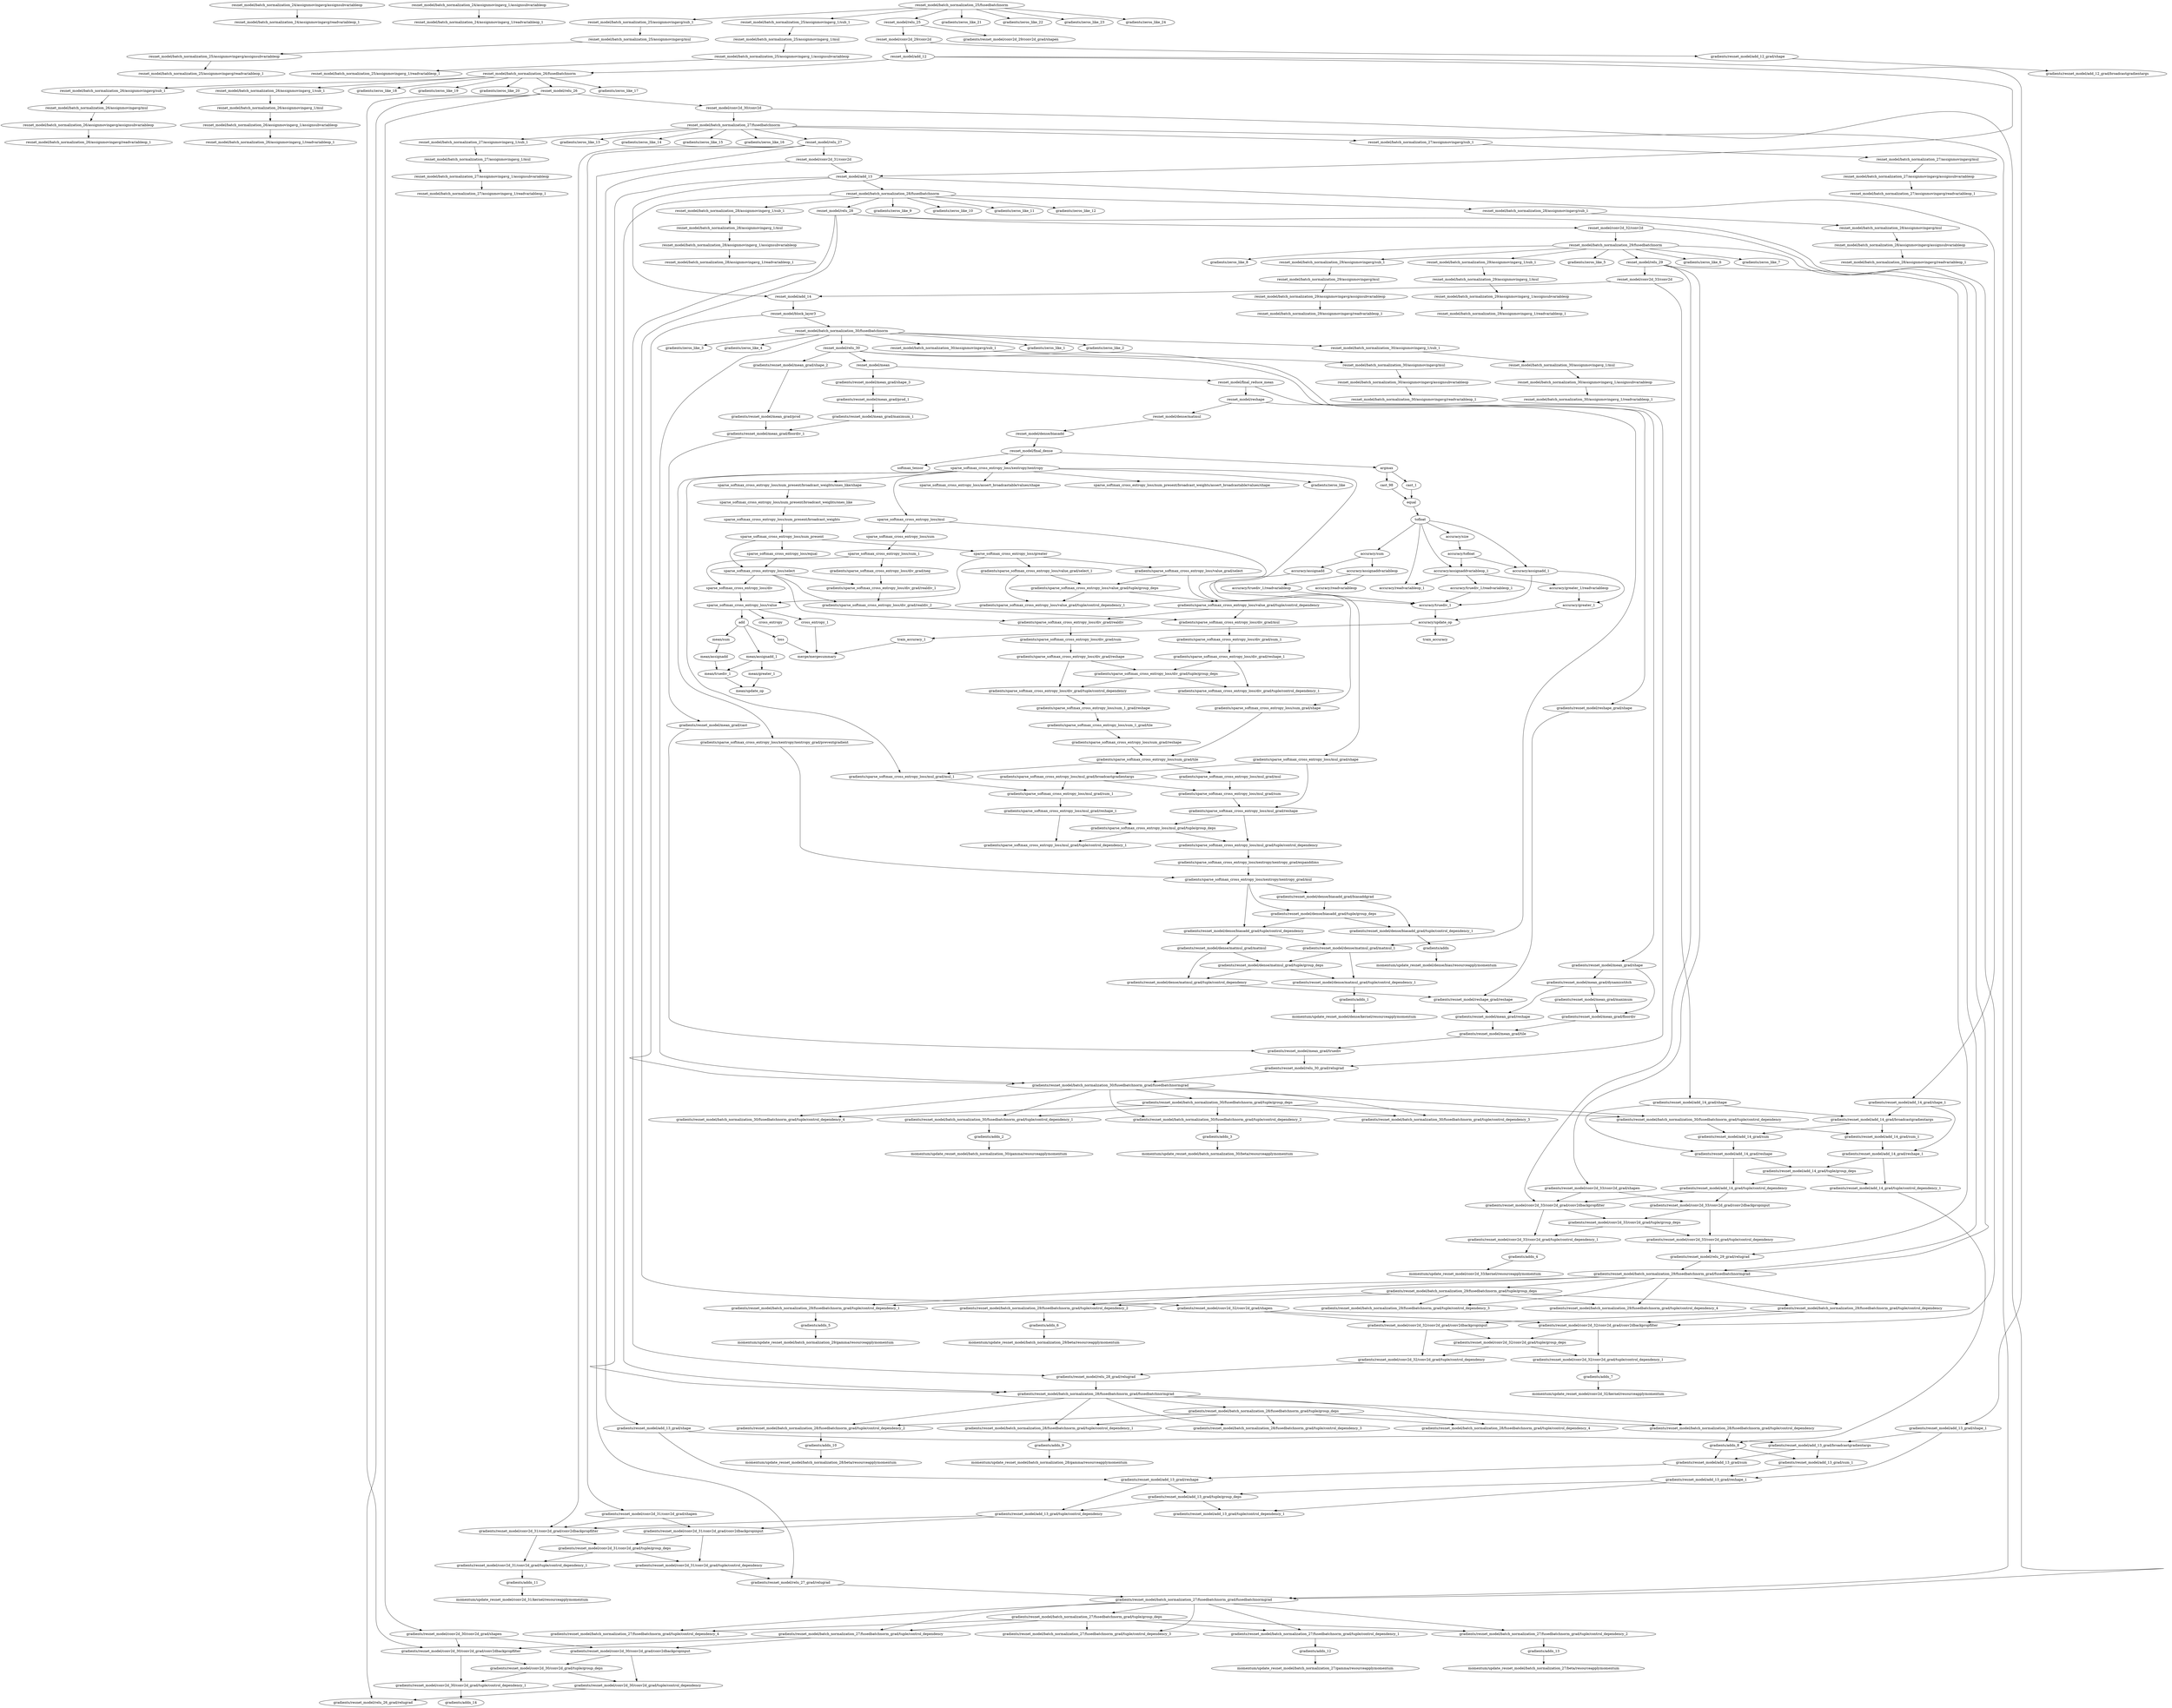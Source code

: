 digraph{
"resnet_model/batch_normalization_24/assignmovingavg/assignsubvariableop"->"resnet_model/batch_normalization_24/assignmovingavg/readvariableop_1"
"resnet_model/batch_normalization_24/assignmovingavg_1/assignsubvariableop"->"resnet_model/batch_normalization_24/assignmovingavg_1/readvariableop_1"
"resnet_model/batch_normalization_25/fusedbatchnorm"->"resnet_model/batch_normalization_25/assignmovingavg/sub_1"
"resnet_model/batch_normalization_25/fusedbatchnorm"->"resnet_model/batch_normalization_25/assignmovingavg_1/sub_1"
"resnet_model/batch_normalization_25/fusedbatchnorm"->"resnet_model/relu_25"
"resnet_model/batch_normalization_25/fusedbatchnorm"->"gradients/zeros_like_21"
"resnet_model/batch_normalization_25/fusedbatchnorm"->"gradients/zeros_like_22"
"resnet_model/batch_normalization_25/fusedbatchnorm"->"gradients/zeros_like_23"
"resnet_model/batch_normalization_25/fusedbatchnorm"->"gradients/zeros_like_24"
"resnet_model/batch_normalization_25/assignmovingavg/sub_1"->"resnet_model/batch_normalization_25/assignmovingavg/mul"
"resnet_model/batch_normalization_25/assignmovingavg/mul"->"resnet_model/batch_normalization_25/assignmovingavg/assignsubvariableop"
"resnet_model/batch_normalization_25/assignmovingavg/assignsubvariableop"->"resnet_model/batch_normalization_25/assignmovingavg/readvariableop_1"
"resnet_model/batch_normalization_25/assignmovingavg_1/sub_1"->"resnet_model/batch_normalization_25/assignmovingavg_1/mul"
"resnet_model/batch_normalization_25/assignmovingavg_1/mul"->"resnet_model/batch_normalization_25/assignmovingavg_1/assignsubvariableop"
"resnet_model/batch_normalization_25/assignmovingavg_1/assignsubvariableop"->"resnet_model/batch_normalization_25/assignmovingavg_1/readvariableop_1"
"resnet_model/relu_25"->"resnet_model/conv2d_29/conv2d"
"resnet_model/relu_25"->"gradients/resnet_model/conv2d_29/conv2d_grad/shapen"
"resnet_model/conv2d_29/conv2d"->"resnet_model/add_12"
"resnet_model/conv2d_29/conv2d"->"gradients/resnet_model/add_12_grad/shape"
"resnet_model/add_12"->"resnet_model/batch_normalization_26/fusedbatchnorm"
"resnet_model/add_12"->"resnet_model/add_13"
"resnet_model/add_12"->"gradients/resnet_model/add_13_grad/shape_1"
"resnet_model/batch_normalization_26/fusedbatchnorm"->"resnet_model/batch_normalization_26/assignmovingavg/sub_1"
"resnet_model/batch_normalization_26/fusedbatchnorm"->"resnet_model/batch_normalization_26/assignmovingavg_1/sub_1"
"resnet_model/batch_normalization_26/fusedbatchnorm"->"resnet_model/relu_26"
"resnet_model/batch_normalization_26/fusedbatchnorm"->"gradients/zeros_like_17"
"resnet_model/batch_normalization_26/fusedbatchnorm"->"gradients/zeros_like_18"
"resnet_model/batch_normalization_26/fusedbatchnorm"->"gradients/zeros_like_19"
"resnet_model/batch_normalization_26/fusedbatchnorm"->"gradients/zeros_like_20"
"resnet_model/batch_normalization_26/assignmovingavg/sub_1"->"resnet_model/batch_normalization_26/assignmovingavg/mul"
"resnet_model/batch_normalization_26/assignmovingavg/mul"->"resnet_model/batch_normalization_26/assignmovingavg/assignsubvariableop"
"resnet_model/batch_normalization_26/assignmovingavg/assignsubvariableop"->"resnet_model/batch_normalization_26/assignmovingavg/readvariableop_1"
"resnet_model/batch_normalization_26/assignmovingavg_1/sub_1"->"resnet_model/batch_normalization_26/assignmovingavg_1/mul"
"resnet_model/batch_normalization_26/assignmovingavg_1/mul"->"resnet_model/batch_normalization_26/assignmovingavg_1/assignsubvariableop"
"resnet_model/batch_normalization_26/assignmovingavg_1/assignsubvariableop"->"resnet_model/batch_normalization_26/assignmovingavg_1/readvariableop_1"
"resnet_model/relu_26"->"resnet_model/conv2d_30/conv2d"
"resnet_model/relu_26"->"gradients/resnet_model/conv2d_30/conv2d_grad/shapen"
"resnet_model/relu_26"->"gradients/resnet_model/conv2d_30/conv2d_grad/conv2dbackpropfilter"
"resnet_model/relu_26"->"gradients/resnet_model/relu_26_grad/relugrad"
"resnet_model/conv2d_30/conv2d"->"resnet_model/batch_normalization_27/fusedbatchnorm"
"resnet_model/conv2d_30/conv2d"->"gradients/resnet_model/batch_normalization_27/fusedbatchnorm_grad/fusedbatchnormgrad"
"resnet_model/batch_normalization_27/fusedbatchnorm"->"resnet_model/batch_normalization_27/assignmovingavg/sub_1"
"resnet_model/batch_normalization_27/fusedbatchnorm"->"resnet_model/batch_normalization_27/assignmovingavg_1/sub_1"
"resnet_model/batch_normalization_27/fusedbatchnorm"->"resnet_model/relu_27"
"resnet_model/batch_normalization_27/fusedbatchnorm"->"gradients/zeros_like_13"
"resnet_model/batch_normalization_27/fusedbatchnorm"->"gradients/zeros_like_14"
"resnet_model/batch_normalization_27/fusedbatchnorm"->"gradients/zeros_like_15"
"resnet_model/batch_normalization_27/fusedbatchnorm"->"gradients/zeros_like_16"
"resnet_model/batch_normalization_27/fusedbatchnorm"->"gradients/resnet_model/batch_normalization_27/fusedbatchnorm_grad/fusedbatchnormgrad"
"resnet_model/batch_normalization_27/assignmovingavg/sub_1"->"resnet_model/batch_normalization_27/assignmovingavg/mul"
"resnet_model/batch_normalization_27/assignmovingavg/mul"->"resnet_model/batch_normalization_27/assignmovingavg/assignsubvariableop"
"resnet_model/batch_normalization_27/assignmovingavg/assignsubvariableop"->"resnet_model/batch_normalization_27/assignmovingavg/readvariableop_1"
"resnet_model/batch_normalization_27/assignmovingavg_1/sub_1"->"resnet_model/batch_normalization_27/assignmovingavg_1/mul"
"resnet_model/batch_normalization_27/assignmovingavg_1/mul"->"resnet_model/batch_normalization_27/assignmovingavg_1/assignsubvariableop"
"resnet_model/batch_normalization_27/assignmovingavg_1/assignsubvariableop"->"resnet_model/batch_normalization_27/assignmovingavg_1/readvariableop_1"
"resnet_model/relu_27"->"resnet_model/conv2d_31/conv2d"
"resnet_model/relu_27"->"gradients/resnet_model/conv2d_31/conv2d_grad/shapen"
"resnet_model/relu_27"->"gradients/resnet_model/conv2d_31/conv2d_grad/conv2dbackpropfilter"
"resnet_model/relu_27"->"gradients/resnet_model/relu_27_grad/relugrad"
"resnet_model/conv2d_31/conv2d"->"resnet_model/add_13"
"resnet_model/conv2d_31/conv2d"->"gradients/resnet_model/add_13_grad/shape"
"resnet_model/add_13"->"resnet_model/batch_normalization_28/fusedbatchnorm"
"resnet_model/add_13"->"resnet_model/add_14"
"resnet_model/add_13"->"gradients/resnet_model/add_14_grad/shape_1"
"resnet_model/add_13"->"gradients/resnet_model/batch_normalization_28/fusedbatchnorm_grad/fusedbatchnormgrad"
"resnet_model/batch_normalization_28/fusedbatchnorm"->"resnet_model/batch_normalization_28/assignmovingavg/sub_1"
"resnet_model/batch_normalization_28/fusedbatchnorm"->"resnet_model/batch_normalization_28/assignmovingavg_1/sub_1"
"resnet_model/batch_normalization_28/fusedbatchnorm"->"resnet_model/relu_28"
"resnet_model/batch_normalization_28/fusedbatchnorm"->"gradients/zeros_like_9"
"resnet_model/batch_normalization_28/fusedbatchnorm"->"gradients/zeros_like_10"
"resnet_model/batch_normalization_28/fusedbatchnorm"->"gradients/zeros_like_11"
"resnet_model/batch_normalization_28/fusedbatchnorm"->"gradients/zeros_like_12"
"resnet_model/batch_normalization_28/fusedbatchnorm"->"gradients/resnet_model/batch_normalization_28/fusedbatchnorm_grad/fusedbatchnormgrad"
"resnet_model/batch_normalization_28/assignmovingavg/sub_1"->"resnet_model/batch_normalization_28/assignmovingavg/mul"
"resnet_model/batch_normalization_28/assignmovingavg/mul"->"resnet_model/batch_normalization_28/assignmovingavg/assignsubvariableop"
"resnet_model/batch_normalization_28/assignmovingavg/assignsubvariableop"->"resnet_model/batch_normalization_28/assignmovingavg/readvariableop_1"
"resnet_model/batch_normalization_28/assignmovingavg_1/sub_1"->"resnet_model/batch_normalization_28/assignmovingavg_1/mul"
"resnet_model/batch_normalization_28/assignmovingavg_1/mul"->"resnet_model/batch_normalization_28/assignmovingavg_1/assignsubvariableop"
"resnet_model/batch_normalization_28/assignmovingavg_1/assignsubvariableop"->"resnet_model/batch_normalization_28/assignmovingavg_1/readvariableop_1"
"resnet_model/relu_28"->"resnet_model/conv2d_32/conv2d"
"resnet_model/relu_28"->"gradients/resnet_model/conv2d_32/conv2d_grad/shapen"
"resnet_model/relu_28"->"gradients/resnet_model/conv2d_32/conv2d_grad/conv2dbackpropfilter"
"resnet_model/relu_28"->"gradients/resnet_model/relu_28_grad/relugrad"
"resnet_model/conv2d_32/conv2d"->"resnet_model/batch_normalization_29/fusedbatchnorm"
"resnet_model/conv2d_32/conv2d"->"gradients/resnet_model/batch_normalization_29/fusedbatchnorm_grad/fusedbatchnormgrad"
"resnet_model/batch_normalization_29/fusedbatchnorm"->"resnet_model/batch_normalization_29/assignmovingavg/sub_1"
"resnet_model/batch_normalization_29/fusedbatchnorm"->"resnet_model/batch_normalization_29/assignmovingavg_1/sub_1"
"resnet_model/batch_normalization_29/fusedbatchnorm"->"resnet_model/relu_29"
"resnet_model/batch_normalization_29/fusedbatchnorm"->"gradients/zeros_like_5"
"resnet_model/batch_normalization_29/fusedbatchnorm"->"gradients/zeros_like_6"
"resnet_model/batch_normalization_29/fusedbatchnorm"->"gradients/zeros_like_7"
"resnet_model/batch_normalization_29/fusedbatchnorm"->"gradients/zeros_like_8"
"resnet_model/batch_normalization_29/fusedbatchnorm"->"gradients/resnet_model/batch_normalization_29/fusedbatchnorm_grad/fusedbatchnormgrad"
"resnet_model/batch_normalization_29/assignmovingavg/sub_1"->"resnet_model/batch_normalization_29/assignmovingavg/mul"
"resnet_model/batch_normalization_29/assignmovingavg/mul"->"resnet_model/batch_normalization_29/assignmovingavg/assignsubvariableop"
"resnet_model/batch_normalization_29/assignmovingavg/assignsubvariableop"->"resnet_model/batch_normalization_29/assignmovingavg/readvariableop_1"
"resnet_model/batch_normalization_29/assignmovingavg_1/sub_1"->"resnet_model/batch_normalization_29/assignmovingavg_1/mul"
"resnet_model/batch_normalization_29/assignmovingavg_1/mul"->"resnet_model/batch_normalization_29/assignmovingavg_1/assignsubvariableop"
"resnet_model/batch_normalization_29/assignmovingavg_1/assignsubvariableop"->"resnet_model/batch_normalization_29/assignmovingavg_1/readvariableop_1"
"resnet_model/relu_29"->"resnet_model/conv2d_33/conv2d"
"resnet_model/relu_29"->"gradients/resnet_model/conv2d_33/conv2d_grad/shapen"
"resnet_model/relu_29"->"gradients/resnet_model/conv2d_33/conv2d_grad/conv2dbackpropfilter"
"resnet_model/relu_29"->"gradients/resnet_model/relu_29_grad/relugrad"
"resnet_model/conv2d_33/conv2d"->"resnet_model/add_14"
"resnet_model/conv2d_33/conv2d"->"gradients/resnet_model/add_14_grad/shape"
"resnet_model/add_14"->"resnet_model/block_layer3"
"resnet_model/block_layer3"->"resnet_model/batch_normalization_30/fusedbatchnorm"
"resnet_model/block_layer3"->"gradients/resnet_model/batch_normalization_30/fusedbatchnorm_grad/fusedbatchnormgrad"
"resnet_model/batch_normalization_30/fusedbatchnorm"->"resnet_model/batch_normalization_30/assignmovingavg/sub_1"
"resnet_model/batch_normalization_30/fusedbatchnorm"->"resnet_model/batch_normalization_30/assignmovingavg_1/sub_1"
"resnet_model/batch_normalization_30/fusedbatchnorm"->"resnet_model/relu_30"
"resnet_model/batch_normalization_30/fusedbatchnorm"->"gradients/zeros_like_1"
"resnet_model/batch_normalization_30/fusedbatchnorm"->"gradients/zeros_like_2"
"resnet_model/batch_normalization_30/fusedbatchnorm"->"gradients/zeros_like_3"
"resnet_model/batch_normalization_30/fusedbatchnorm"->"gradients/zeros_like_4"
"resnet_model/batch_normalization_30/fusedbatchnorm"->"gradients/resnet_model/batch_normalization_30/fusedbatchnorm_grad/fusedbatchnormgrad"
"resnet_model/batch_normalization_30/assignmovingavg/sub_1"->"resnet_model/batch_normalization_30/assignmovingavg/mul"
"resnet_model/batch_normalization_30/assignmovingavg/mul"->"resnet_model/batch_normalization_30/assignmovingavg/assignsubvariableop"
"resnet_model/batch_normalization_30/assignmovingavg/assignsubvariableop"->"resnet_model/batch_normalization_30/assignmovingavg/readvariableop_1"
"resnet_model/batch_normalization_30/assignmovingavg_1/sub_1"->"resnet_model/batch_normalization_30/assignmovingavg_1/mul"
"resnet_model/batch_normalization_30/assignmovingavg_1/mul"->"resnet_model/batch_normalization_30/assignmovingavg_1/assignsubvariableop"
"resnet_model/batch_normalization_30/assignmovingavg_1/assignsubvariableop"->"resnet_model/batch_normalization_30/assignmovingavg_1/readvariableop_1"
"resnet_model/relu_30"->"resnet_model/mean"
"resnet_model/relu_30"->"gradients/resnet_model/mean_grad/shape"
"resnet_model/relu_30"->"gradients/resnet_model/mean_grad/shape_2"
"resnet_model/relu_30"->"gradients/resnet_model/relu_30_grad/relugrad"
"resnet_model/mean"->"resnet_model/final_reduce_mean"
"resnet_model/mean"->"gradients/resnet_model/mean_grad/shape_3"
"resnet_model/final_reduce_mean"->"resnet_model/reshape"
"resnet_model/final_reduce_mean"->"gradients/resnet_model/reshape_grad/shape"
"resnet_model/reshape"->"resnet_model/dense/matmul"
"resnet_model/reshape"->"gradients/resnet_model/dense/matmul_grad/matmul_1"
"resnet_model/dense/matmul"->"resnet_model/dense/biasadd"
"resnet_model/dense/biasadd"->"resnet_model/final_dense"
"resnet_model/final_dense"->"argmax"
"resnet_model/final_dense"->"softmax_tensor"
"resnet_model/final_dense"->"sparse_softmax_cross_entropy_loss/xentropy/xentropy"
"sparse_softmax_cross_entropy_loss/xentropy/xentropy"->"sparse_softmax_cross_entropy_loss/assert_broadcastable/values/shape"
"sparse_softmax_cross_entropy_loss/xentropy/xentropy"->"sparse_softmax_cross_entropy_loss/mul"
"sparse_softmax_cross_entropy_loss/xentropy/xentropy"->"sparse_softmax_cross_entropy_loss/num_present/broadcast_weights/assert_broadcastable/values/shape"
"sparse_softmax_cross_entropy_loss/xentropy/xentropy"->"sparse_softmax_cross_entropy_loss/num_present/broadcast_weights/ones_like/shape"
"sparse_softmax_cross_entropy_loss/xentropy/xentropy"->"gradients/sparse_softmax_cross_entropy_loss/mul_grad/shape"
"sparse_softmax_cross_entropy_loss/xentropy/xentropy"->"gradients/sparse_softmax_cross_entropy_loss/mul_grad/mul_1"
"sparse_softmax_cross_entropy_loss/xentropy/xentropy"->"gradients/zeros_like"
"sparse_softmax_cross_entropy_loss/xentropy/xentropy"->"gradients/sparse_softmax_cross_entropy_loss/xentropy/xentropy_grad/preventgradient"
"sparse_softmax_cross_entropy_loss/mul"->"sparse_softmax_cross_entropy_loss/sum"
"sparse_softmax_cross_entropy_loss/mul"->"gradients/sparse_softmax_cross_entropy_loss/sum_grad/shape"
"sparse_softmax_cross_entropy_loss/num_present/broadcast_weights/ones_like/shape"->"sparse_softmax_cross_entropy_loss/num_present/broadcast_weights/ones_like"
"sparse_softmax_cross_entropy_loss/num_present/broadcast_weights/ones_like"->"sparse_softmax_cross_entropy_loss/num_present/broadcast_weights"
"sparse_softmax_cross_entropy_loss/num_present/broadcast_weights"->"sparse_softmax_cross_entropy_loss/num_present"
"sparse_softmax_cross_entropy_loss/sum"->"sparse_softmax_cross_entropy_loss/sum_1"
"sparse_softmax_cross_entropy_loss/num_present"->"sparse_softmax_cross_entropy_loss/greater"
"sparse_softmax_cross_entropy_loss/num_present"->"sparse_softmax_cross_entropy_loss/equal"
"sparse_softmax_cross_entropy_loss/num_present"->"sparse_softmax_cross_entropy_loss/select"
"sparse_softmax_cross_entropy_loss/equal"->"sparse_softmax_cross_entropy_loss/select"
"sparse_softmax_cross_entropy_loss/sum_1"->"sparse_softmax_cross_entropy_loss/div"
"sparse_softmax_cross_entropy_loss/sum_1"->"gradients/sparse_softmax_cross_entropy_loss/div_grad/neg"
"sparse_softmax_cross_entropy_loss/select"->"sparse_softmax_cross_entropy_loss/div"
"sparse_softmax_cross_entropy_loss/select"->"gradients/sparse_softmax_cross_entropy_loss/div_grad/realdiv"
"sparse_softmax_cross_entropy_loss/select"->"gradients/sparse_softmax_cross_entropy_loss/div_grad/realdiv_1"
"sparse_softmax_cross_entropy_loss/select"->"gradients/sparse_softmax_cross_entropy_loss/div_grad/realdiv_2"
"sparse_softmax_cross_entropy_loss/greater"->"sparse_softmax_cross_entropy_loss/value"
"sparse_softmax_cross_entropy_loss/greater"->"gradients/sparse_softmax_cross_entropy_loss/value_grad/select"
"sparse_softmax_cross_entropy_loss/greater"->"gradients/sparse_softmax_cross_entropy_loss/value_grad/select_1"
"sparse_softmax_cross_entropy_loss/div"->"sparse_softmax_cross_entropy_loss/value"
"sparse_softmax_cross_entropy_loss/value"->"cross_entropy"
"sparse_softmax_cross_entropy_loss/value"->"cross_entropy_1"
"sparse_softmax_cross_entropy_loss/value"->"add"
"gradients/sparse_softmax_cross_entropy_loss/value_grad/select"->"gradients/sparse_softmax_cross_entropy_loss/value_grad/tuple/group_deps"
"gradients/sparse_softmax_cross_entropy_loss/value_grad/select"->"gradients/sparse_softmax_cross_entropy_loss/value_grad/tuple/control_dependency"
"gradients/sparse_softmax_cross_entropy_loss/value_grad/select_1"->"gradients/sparse_softmax_cross_entropy_loss/value_grad/tuple/group_deps"
"gradients/sparse_softmax_cross_entropy_loss/value_grad/select_1"->"gradients/sparse_softmax_cross_entropy_loss/value_grad/tuple/control_dependency_1"
"gradients/sparse_softmax_cross_entropy_loss/value_grad/tuple/group_deps"->"gradients/sparse_softmax_cross_entropy_loss/value_grad/tuple/control_dependency"
"gradients/sparse_softmax_cross_entropy_loss/value_grad/tuple/group_deps"->"gradients/sparse_softmax_cross_entropy_loss/value_grad/tuple/control_dependency_1"
"gradients/sparse_softmax_cross_entropy_loss/value_grad/tuple/control_dependency"->"gradients/sparse_softmax_cross_entropy_loss/div_grad/realdiv"
"gradients/sparse_softmax_cross_entropy_loss/value_grad/tuple/control_dependency"->"gradients/sparse_softmax_cross_entropy_loss/div_grad/mul"
"gradients/sparse_softmax_cross_entropy_loss/div_grad/realdiv"->"gradients/sparse_softmax_cross_entropy_loss/div_grad/sum"
"gradients/sparse_softmax_cross_entropy_loss/div_grad/sum"->"gradients/sparse_softmax_cross_entropy_loss/div_grad/reshape"
"gradients/sparse_softmax_cross_entropy_loss/div_grad/neg"->"gradients/sparse_softmax_cross_entropy_loss/div_grad/realdiv_1"
"gradients/sparse_softmax_cross_entropy_loss/div_grad/realdiv_1"->"gradients/sparse_softmax_cross_entropy_loss/div_grad/realdiv_2"
"gradients/sparse_softmax_cross_entropy_loss/div_grad/realdiv_2"->"gradients/sparse_softmax_cross_entropy_loss/div_grad/mul"
"gradients/sparse_softmax_cross_entropy_loss/div_grad/mul"->"gradients/sparse_softmax_cross_entropy_loss/div_grad/sum_1"
"gradients/sparse_softmax_cross_entropy_loss/div_grad/sum_1"->"gradients/sparse_softmax_cross_entropy_loss/div_grad/reshape_1"
"gradients/sparse_softmax_cross_entropy_loss/div_grad/reshape"->"gradients/sparse_softmax_cross_entropy_loss/div_grad/tuple/group_deps"
"gradients/sparse_softmax_cross_entropy_loss/div_grad/reshape"->"gradients/sparse_softmax_cross_entropy_loss/div_grad/tuple/control_dependency"
"gradients/sparse_softmax_cross_entropy_loss/div_grad/reshape_1"->"gradients/sparse_softmax_cross_entropy_loss/div_grad/tuple/group_deps"
"gradients/sparse_softmax_cross_entropy_loss/div_grad/reshape_1"->"gradients/sparse_softmax_cross_entropy_loss/div_grad/tuple/control_dependency_1"
"gradients/sparse_softmax_cross_entropy_loss/div_grad/tuple/group_deps"->"gradients/sparse_softmax_cross_entropy_loss/div_grad/tuple/control_dependency"
"gradients/sparse_softmax_cross_entropy_loss/div_grad/tuple/group_deps"->"gradients/sparse_softmax_cross_entropy_loss/div_grad/tuple/control_dependency_1"
"gradients/sparse_softmax_cross_entropy_loss/div_grad/tuple/control_dependency"->"gradients/sparse_softmax_cross_entropy_loss/sum_1_grad/reshape"
"gradients/sparse_softmax_cross_entropy_loss/sum_1_grad/reshape"->"gradients/sparse_softmax_cross_entropy_loss/sum_1_grad/tile"
"gradients/sparse_softmax_cross_entropy_loss/sum_1_grad/tile"->"gradients/sparse_softmax_cross_entropy_loss/sum_grad/reshape"
"gradients/sparse_softmax_cross_entropy_loss/sum_grad/reshape"->"gradients/sparse_softmax_cross_entropy_loss/sum_grad/tile"
"gradients/sparse_softmax_cross_entropy_loss/sum_grad/shape"->"gradients/sparse_softmax_cross_entropy_loss/sum_grad/tile"
"gradients/sparse_softmax_cross_entropy_loss/mul_grad/shape"->"gradients/sparse_softmax_cross_entropy_loss/mul_grad/broadcastgradientargs"
"gradients/sparse_softmax_cross_entropy_loss/mul_grad/shape"->"gradients/sparse_softmax_cross_entropy_loss/mul_grad/reshape"
"gradients/sparse_softmax_cross_entropy_loss/sum_grad/tile"->"gradients/sparse_softmax_cross_entropy_loss/mul_grad/mul"
"gradients/sparse_softmax_cross_entropy_loss/sum_grad/tile"->"gradients/sparse_softmax_cross_entropy_loss/mul_grad/mul_1"
"gradients/sparse_softmax_cross_entropy_loss/mul_grad/mul"->"gradients/sparse_softmax_cross_entropy_loss/mul_grad/sum"
"gradients/sparse_softmax_cross_entropy_loss/mul_grad/broadcastgradientargs"->"gradients/sparse_softmax_cross_entropy_loss/mul_grad/sum"
"gradients/sparse_softmax_cross_entropy_loss/mul_grad/broadcastgradientargs"->"gradients/sparse_softmax_cross_entropy_loss/mul_grad/sum_1"
"gradients/sparse_softmax_cross_entropy_loss/mul_grad/sum"->"gradients/sparse_softmax_cross_entropy_loss/mul_grad/reshape"
"gradients/sparse_softmax_cross_entropy_loss/mul_grad/mul_1"->"gradients/sparse_softmax_cross_entropy_loss/mul_grad/sum_1"
"gradients/sparse_softmax_cross_entropy_loss/mul_grad/sum_1"->"gradients/sparse_softmax_cross_entropy_loss/mul_grad/reshape_1"
"gradients/sparse_softmax_cross_entropy_loss/mul_grad/reshape"->"gradients/sparse_softmax_cross_entropy_loss/mul_grad/tuple/group_deps"
"gradients/sparse_softmax_cross_entropy_loss/mul_grad/reshape"->"gradients/sparse_softmax_cross_entropy_loss/mul_grad/tuple/control_dependency"
"gradients/sparse_softmax_cross_entropy_loss/mul_grad/reshape_1"->"gradients/sparse_softmax_cross_entropy_loss/mul_grad/tuple/group_deps"
"gradients/sparse_softmax_cross_entropy_loss/mul_grad/reshape_1"->"gradients/sparse_softmax_cross_entropy_loss/mul_grad/tuple/control_dependency_1"
"gradients/sparse_softmax_cross_entropy_loss/mul_grad/tuple/group_deps"->"gradients/sparse_softmax_cross_entropy_loss/mul_grad/tuple/control_dependency"
"gradients/sparse_softmax_cross_entropy_loss/mul_grad/tuple/group_deps"->"gradients/sparse_softmax_cross_entropy_loss/mul_grad/tuple/control_dependency_1"
"gradients/sparse_softmax_cross_entropy_loss/mul_grad/tuple/control_dependency"->"gradients/sparse_softmax_cross_entropy_loss/xentropy/xentropy_grad/expanddims"
"gradients/sparse_softmax_cross_entropy_loss/xentropy/xentropy_grad/expanddims"->"gradients/sparse_softmax_cross_entropy_loss/xentropy/xentropy_grad/mul"
"gradients/sparse_softmax_cross_entropy_loss/xentropy/xentropy_grad/preventgradient"->"gradients/sparse_softmax_cross_entropy_loss/xentropy/xentropy_grad/mul"
"gradients/sparse_softmax_cross_entropy_loss/xentropy/xentropy_grad/mul"->"gradients/resnet_model/dense/biasadd_grad/biasaddgrad"
"gradients/sparse_softmax_cross_entropy_loss/xentropy/xentropy_grad/mul"->"gradients/resnet_model/dense/biasadd_grad/tuple/group_deps"
"gradients/sparse_softmax_cross_entropy_loss/xentropy/xentropy_grad/mul"->"gradients/resnet_model/dense/biasadd_grad/tuple/control_dependency"
"gradients/resnet_model/dense/biasadd_grad/biasaddgrad"->"gradients/resnet_model/dense/biasadd_grad/tuple/group_deps"
"gradients/resnet_model/dense/biasadd_grad/biasaddgrad"->"gradients/resnet_model/dense/biasadd_grad/tuple/control_dependency_1"
"gradients/resnet_model/dense/biasadd_grad/tuple/group_deps"->"gradients/resnet_model/dense/biasadd_grad/tuple/control_dependency"
"gradients/resnet_model/dense/biasadd_grad/tuple/group_deps"->"gradients/resnet_model/dense/biasadd_grad/tuple/control_dependency_1"
"gradients/resnet_model/dense/biasadd_grad/tuple/control_dependency"->"gradients/resnet_model/dense/matmul_grad/matmul"
"gradients/resnet_model/dense/biasadd_grad/tuple/control_dependency"->"gradients/resnet_model/dense/matmul_grad/matmul_1"
"gradients/resnet_model/dense/matmul_grad/matmul"->"gradients/resnet_model/dense/matmul_grad/tuple/group_deps"
"gradients/resnet_model/dense/matmul_grad/matmul"->"gradients/resnet_model/dense/matmul_grad/tuple/control_dependency"
"gradients/resnet_model/dense/matmul_grad/matmul_1"->"gradients/resnet_model/dense/matmul_grad/tuple/group_deps"
"gradients/resnet_model/dense/matmul_grad/matmul_1"->"gradients/resnet_model/dense/matmul_grad/tuple/control_dependency_1"
"gradients/resnet_model/dense/matmul_grad/tuple/group_deps"->"gradients/resnet_model/dense/matmul_grad/tuple/control_dependency"
"gradients/resnet_model/dense/matmul_grad/tuple/group_deps"->"gradients/resnet_model/dense/matmul_grad/tuple/control_dependency_1"
"gradients/resnet_model/dense/matmul_grad/tuple/control_dependency"->"gradients/resnet_model/reshape_grad/reshape"
"gradients/resnet_model/reshape_grad/shape"->"gradients/resnet_model/reshape_grad/reshape"
"gradients/resnet_model/dense/biasadd_grad/tuple/control_dependency_1"->"gradients/addn"
"gradients/resnet_model/dense/matmul_grad/tuple/control_dependency_1"->"gradients/addn_1"
"gradients/resnet_model/mean_grad/shape"->"gradients/resnet_model/mean_grad/dynamicstitch"
"gradients/resnet_model/mean_grad/shape"->"gradients/resnet_model/mean_grad/floordiv"
"gradients/resnet_model/mean_grad/dynamicstitch"->"gradients/resnet_model/mean_grad/maximum"
"gradients/resnet_model/mean_grad/dynamicstitch"->"gradients/resnet_model/mean_grad/reshape"
"gradients/resnet_model/mean_grad/maximum"->"gradients/resnet_model/mean_grad/floordiv"
"gradients/resnet_model/reshape_grad/reshape"->"gradients/resnet_model/mean_grad/reshape"
"gradients/resnet_model/mean_grad/reshape"->"gradients/resnet_model/mean_grad/tile"
"gradients/resnet_model/mean_grad/floordiv"->"gradients/resnet_model/mean_grad/tile"
"gradients/resnet_model/mean_grad/shape_2"->"gradients/resnet_model/mean_grad/prod"
"gradients/resnet_model/mean_grad/shape_3"->"gradients/resnet_model/mean_grad/prod_1"
"gradients/resnet_model/mean_grad/prod_1"->"gradients/resnet_model/mean_grad/maximum_1"
"gradients/resnet_model/mean_grad/prod"->"gradients/resnet_model/mean_grad/floordiv_1"
"gradients/resnet_model/mean_grad/maximum_1"->"gradients/resnet_model/mean_grad/floordiv_1"
"gradients/resnet_model/mean_grad/floordiv_1"->"gradients/resnet_model/mean_grad/cast"
"gradients/resnet_model/mean_grad/tile"->"gradients/resnet_model/mean_grad/truediv"
"gradients/resnet_model/mean_grad/cast"->"gradients/resnet_model/mean_grad/truediv"
"gradients/resnet_model/mean_grad/truediv"->"gradients/resnet_model/relu_30_grad/relugrad"
"gradients/resnet_model/relu_30_grad/relugrad"->"gradients/resnet_model/batch_normalization_30/fusedbatchnorm_grad/fusedbatchnormgrad"
"gradients/resnet_model/batch_normalization_30/fusedbatchnorm_grad/fusedbatchnormgrad"->"gradients/resnet_model/batch_normalization_30/fusedbatchnorm_grad/tuple/group_deps"
"gradients/resnet_model/batch_normalization_30/fusedbatchnorm_grad/fusedbatchnormgrad"->"gradients/resnet_model/batch_normalization_30/fusedbatchnorm_grad/tuple/control_dependency"
"gradients/resnet_model/batch_normalization_30/fusedbatchnorm_grad/fusedbatchnormgrad"->"gradients/resnet_model/batch_normalization_30/fusedbatchnorm_grad/tuple/control_dependency_1"
"gradients/resnet_model/batch_normalization_30/fusedbatchnorm_grad/fusedbatchnormgrad"->"gradients/resnet_model/batch_normalization_30/fusedbatchnorm_grad/tuple/control_dependency_2"
"gradients/resnet_model/batch_normalization_30/fusedbatchnorm_grad/fusedbatchnormgrad"->"gradients/resnet_model/batch_normalization_30/fusedbatchnorm_grad/tuple/control_dependency_3"
"gradients/resnet_model/batch_normalization_30/fusedbatchnorm_grad/fusedbatchnormgrad"->"gradients/resnet_model/batch_normalization_30/fusedbatchnorm_grad/tuple/control_dependency_4"
"gradients/resnet_model/batch_normalization_30/fusedbatchnorm_grad/tuple/group_deps"->"gradients/resnet_model/batch_normalization_30/fusedbatchnorm_grad/tuple/control_dependency"
"gradients/resnet_model/batch_normalization_30/fusedbatchnorm_grad/tuple/group_deps"->"gradients/resnet_model/batch_normalization_30/fusedbatchnorm_grad/tuple/control_dependency_1"
"gradients/resnet_model/batch_normalization_30/fusedbatchnorm_grad/tuple/group_deps"->"gradients/resnet_model/batch_normalization_30/fusedbatchnorm_grad/tuple/control_dependency_2"
"gradients/resnet_model/batch_normalization_30/fusedbatchnorm_grad/tuple/group_deps"->"gradients/resnet_model/batch_normalization_30/fusedbatchnorm_grad/tuple/control_dependency_3"
"gradients/resnet_model/batch_normalization_30/fusedbatchnorm_grad/tuple/group_deps"->"gradients/resnet_model/batch_normalization_30/fusedbatchnorm_grad/tuple/control_dependency_4"
"gradients/resnet_model/add_14_grad/shape"->"gradients/resnet_model/add_14_grad/broadcastgradientargs"
"gradients/resnet_model/add_14_grad/shape"->"gradients/resnet_model/add_14_grad/reshape"
"gradients/resnet_model/add_14_grad/shape_1"->"gradients/resnet_model/add_14_grad/broadcastgradientargs"
"gradients/resnet_model/add_14_grad/shape_1"->"gradients/resnet_model/add_14_grad/reshape_1"
"gradients/resnet_model/batch_normalization_30/fusedbatchnorm_grad/tuple/control_dependency"->"gradients/resnet_model/add_14_grad/sum"
"gradients/resnet_model/batch_normalization_30/fusedbatchnorm_grad/tuple/control_dependency"->"gradients/resnet_model/add_14_grad/sum_1"
"gradients/resnet_model/add_14_grad/broadcastgradientargs"->"gradients/resnet_model/add_14_grad/sum"
"gradients/resnet_model/add_14_grad/broadcastgradientargs"->"gradients/resnet_model/add_14_grad/sum_1"
"gradients/resnet_model/add_14_grad/sum"->"gradients/resnet_model/add_14_grad/reshape"
"gradients/resnet_model/add_14_grad/sum_1"->"gradients/resnet_model/add_14_grad/reshape_1"
"gradients/resnet_model/add_14_grad/reshape"->"gradients/resnet_model/add_14_grad/tuple/group_deps"
"gradients/resnet_model/add_14_grad/reshape"->"gradients/resnet_model/add_14_grad/tuple/control_dependency"
"gradients/resnet_model/add_14_grad/reshape_1"->"gradients/resnet_model/add_14_grad/tuple/group_deps"
"gradients/resnet_model/add_14_grad/reshape_1"->"gradients/resnet_model/add_14_grad/tuple/control_dependency_1"
"gradients/resnet_model/add_14_grad/tuple/group_deps"->"gradients/resnet_model/add_14_grad/tuple/control_dependency"
"gradients/resnet_model/add_14_grad/tuple/group_deps"->"gradients/resnet_model/add_14_grad/tuple/control_dependency_1"
"gradients/resnet_model/batch_normalization_30/fusedbatchnorm_grad/tuple/control_dependency_1"->"gradients/addn_2"
"gradients/resnet_model/batch_normalization_30/fusedbatchnorm_grad/tuple/control_dependency_2"->"gradients/addn_3"
"gradients/resnet_model/conv2d_33/conv2d_grad/shapen"->"gradients/resnet_model/conv2d_33/conv2d_grad/conv2dbackpropinput"
"gradients/resnet_model/conv2d_33/conv2d_grad/shapen"->"gradients/resnet_model/conv2d_33/conv2d_grad/conv2dbackpropfilter"
"gradients/resnet_model/add_14_grad/tuple/control_dependency"->"gradients/resnet_model/conv2d_33/conv2d_grad/conv2dbackpropinput"
"gradients/resnet_model/add_14_grad/tuple/control_dependency"->"gradients/resnet_model/conv2d_33/conv2d_grad/conv2dbackpropfilter"
"gradients/resnet_model/conv2d_33/conv2d_grad/conv2dbackpropinput"->"gradients/resnet_model/conv2d_33/conv2d_grad/tuple/group_deps"
"gradients/resnet_model/conv2d_33/conv2d_grad/conv2dbackpropinput"->"gradients/resnet_model/conv2d_33/conv2d_grad/tuple/control_dependency"
"gradients/resnet_model/conv2d_33/conv2d_grad/conv2dbackpropfilter"->"gradients/resnet_model/conv2d_33/conv2d_grad/tuple/group_deps"
"gradients/resnet_model/conv2d_33/conv2d_grad/conv2dbackpropfilter"->"gradients/resnet_model/conv2d_33/conv2d_grad/tuple/control_dependency_1"
"gradients/resnet_model/conv2d_33/conv2d_grad/tuple/group_deps"->"gradients/resnet_model/conv2d_33/conv2d_grad/tuple/control_dependency"
"gradients/resnet_model/conv2d_33/conv2d_grad/tuple/group_deps"->"gradients/resnet_model/conv2d_33/conv2d_grad/tuple/control_dependency_1"
"gradients/resnet_model/conv2d_33/conv2d_grad/tuple/control_dependency"->"gradients/resnet_model/relu_29_grad/relugrad"
"gradients/resnet_model/relu_29_grad/relugrad"->"gradients/resnet_model/batch_normalization_29/fusedbatchnorm_grad/fusedbatchnormgrad"
"gradients/resnet_model/batch_normalization_29/fusedbatchnorm_grad/fusedbatchnormgrad"->"gradients/resnet_model/batch_normalization_29/fusedbatchnorm_grad/tuple/group_deps"
"gradients/resnet_model/batch_normalization_29/fusedbatchnorm_grad/fusedbatchnormgrad"->"gradients/resnet_model/batch_normalization_29/fusedbatchnorm_grad/tuple/control_dependency"
"gradients/resnet_model/batch_normalization_29/fusedbatchnorm_grad/fusedbatchnormgrad"->"gradients/resnet_model/batch_normalization_29/fusedbatchnorm_grad/tuple/control_dependency_1"
"gradients/resnet_model/batch_normalization_29/fusedbatchnorm_grad/fusedbatchnormgrad"->"gradients/resnet_model/batch_normalization_29/fusedbatchnorm_grad/tuple/control_dependency_2"
"gradients/resnet_model/batch_normalization_29/fusedbatchnorm_grad/fusedbatchnormgrad"->"gradients/resnet_model/batch_normalization_29/fusedbatchnorm_grad/tuple/control_dependency_3"
"gradients/resnet_model/batch_normalization_29/fusedbatchnorm_grad/fusedbatchnormgrad"->"gradients/resnet_model/batch_normalization_29/fusedbatchnorm_grad/tuple/control_dependency_4"
"gradients/resnet_model/batch_normalization_29/fusedbatchnorm_grad/tuple/group_deps"->"gradients/resnet_model/batch_normalization_29/fusedbatchnorm_grad/tuple/control_dependency"
"gradients/resnet_model/batch_normalization_29/fusedbatchnorm_grad/tuple/group_deps"->"gradients/resnet_model/batch_normalization_29/fusedbatchnorm_grad/tuple/control_dependency_1"
"gradients/resnet_model/batch_normalization_29/fusedbatchnorm_grad/tuple/group_deps"->"gradients/resnet_model/batch_normalization_29/fusedbatchnorm_grad/tuple/control_dependency_2"
"gradients/resnet_model/batch_normalization_29/fusedbatchnorm_grad/tuple/group_deps"->"gradients/resnet_model/batch_normalization_29/fusedbatchnorm_grad/tuple/control_dependency_3"
"gradients/resnet_model/batch_normalization_29/fusedbatchnorm_grad/tuple/group_deps"->"gradients/resnet_model/batch_normalization_29/fusedbatchnorm_grad/tuple/control_dependency_4"
"gradients/resnet_model/conv2d_33/conv2d_grad/tuple/control_dependency_1"->"gradients/addn_4"
"gradients/resnet_model/conv2d_32/conv2d_grad/shapen"->"gradients/resnet_model/conv2d_32/conv2d_grad/conv2dbackpropinput"
"gradients/resnet_model/conv2d_32/conv2d_grad/shapen"->"gradients/resnet_model/conv2d_32/conv2d_grad/conv2dbackpropfilter"
"gradients/resnet_model/batch_normalization_29/fusedbatchnorm_grad/tuple/control_dependency"->"gradients/resnet_model/conv2d_32/conv2d_grad/conv2dbackpropinput"
"gradients/resnet_model/batch_normalization_29/fusedbatchnorm_grad/tuple/control_dependency"->"gradients/resnet_model/conv2d_32/conv2d_grad/conv2dbackpropfilter"
"gradients/resnet_model/conv2d_32/conv2d_grad/conv2dbackpropinput"->"gradients/resnet_model/conv2d_32/conv2d_grad/tuple/group_deps"
"gradients/resnet_model/conv2d_32/conv2d_grad/conv2dbackpropinput"->"gradients/resnet_model/conv2d_32/conv2d_grad/tuple/control_dependency"
"gradients/resnet_model/conv2d_32/conv2d_grad/conv2dbackpropfilter"->"gradients/resnet_model/conv2d_32/conv2d_grad/tuple/group_deps"
"gradients/resnet_model/conv2d_32/conv2d_grad/conv2dbackpropfilter"->"gradients/resnet_model/conv2d_32/conv2d_grad/tuple/control_dependency_1"
"gradients/resnet_model/conv2d_32/conv2d_grad/tuple/group_deps"->"gradients/resnet_model/conv2d_32/conv2d_grad/tuple/control_dependency"
"gradients/resnet_model/conv2d_32/conv2d_grad/tuple/group_deps"->"gradients/resnet_model/conv2d_32/conv2d_grad/tuple/control_dependency_1"
"gradients/resnet_model/conv2d_32/conv2d_grad/tuple/control_dependency"->"gradients/resnet_model/relu_28_grad/relugrad"
"gradients/resnet_model/batch_normalization_29/fusedbatchnorm_grad/tuple/control_dependency_1"->"gradients/addn_5"
"gradients/resnet_model/batch_normalization_29/fusedbatchnorm_grad/tuple/control_dependency_2"->"gradients/addn_6"
"gradients/resnet_model/relu_28_grad/relugrad"->"gradients/resnet_model/batch_normalization_28/fusedbatchnorm_grad/fusedbatchnormgrad"
"gradients/resnet_model/batch_normalization_28/fusedbatchnorm_grad/fusedbatchnormgrad"->"gradients/resnet_model/batch_normalization_28/fusedbatchnorm_grad/tuple/group_deps"
"gradients/resnet_model/batch_normalization_28/fusedbatchnorm_grad/fusedbatchnormgrad"->"gradients/resnet_model/batch_normalization_28/fusedbatchnorm_grad/tuple/control_dependency"
"gradients/resnet_model/batch_normalization_28/fusedbatchnorm_grad/fusedbatchnormgrad"->"gradients/resnet_model/batch_normalization_28/fusedbatchnorm_grad/tuple/control_dependency_1"
"gradients/resnet_model/batch_normalization_28/fusedbatchnorm_grad/fusedbatchnormgrad"->"gradients/resnet_model/batch_normalization_28/fusedbatchnorm_grad/tuple/control_dependency_2"
"gradients/resnet_model/batch_normalization_28/fusedbatchnorm_grad/fusedbatchnormgrad"->"gradients/resnet_model/batch_normalization_28/fusedbatchnorm_grad/tuple/control_dependency_3"
"gradients/resnet_model/batch_normalization_28/fusedbatchnorm_grad/fusedbatchnormgrad"->"gradients/resnet_model/batch_normalization_28/fusedbatchnorm_grad/tuple/control_dependency_4"
"gradients/resnet_model/batch_normalization_28/fusedbatchnorm_grad/tuple/group_deps"->"gradients/resnet_model/batch_normalization_28/fusedbatchnorm_grad/tuple/control_dependency"
"gradients/resnet_model/batch_normalization_28/fusedbatchnorm_grad/tuple/group_deps"->"gradients/resnet_model/batch_normalization_28/fusedbatchnorm_grad/tuple/control_dependency_1"
"gradients/resnet_model/batch_normalization_28/fusedbatchnorm_grad/tuple/group_deps"->"gradients/resnet_model/batch_normalization_28/fusedbatchnorm_grad/tuple/control_dependency_2"
"gradients/resnet_model/batch_normalization_28/fusedbatchnorm_grad/tuple/group_deps"->"gradients/resnet_model/batch_normalization_28/fusedbatchnorm_grad/tuple/control_dependency_3"
"gradients/resnet_model/batch_normalization_28/fusedbatchnorm_grad/tuple/group_deps"->"gradients/resnet_model/batch_normalization_28/fusedbatchnorm_grad/tuple/control_dependency_4"
"gradients/resnet_model/conv2d_32/conv2d_grad/tuple/control_dependency_1"->"gradients/addn_7"
"gradients/resnet_model/add_14_grad/tuple/control_dependency_1"->"gradients/addn_8"
"gradients/resnet_model/batch_normalization_28/fusedbatchnorm_grad/tuple/control_dependency"->"gradients/addn_8"
"gradients/resnet_model/add_13_grad/shape"->"gradients/resnet_model/add_13_grad/broadcastgradientargs"
"gradients/resnet_model/add_13_grad/shape"->"gradients/resnet_model/add_13_grad/reshape"
"gradients/resnet_model/add_13_grad/shape_1"->"gradients/resnet_model/add_13_grad/broadcastgradientargs"
"gradients/resnet_model/add_13_grad/shape_1"->"gradients/resnet_model/add_13_grad/reshape_1"
"gradients/addn_8"->"gradients/resnet_model/add_13_grad/sum"
"gradients/addn_8"->"gradients/resnet_model/add_13_grad/sum_1"
"gradients/resnet_model/add_13_grad/broadcastgradientargs"->"gradients/resnet_model/add_13_grad/sum"
"gradients/resnet_model/add_13_grad/broadcastgradientargs"->"gradients/resnet_model/add_13_grad/sum_1"
"gradients/resnet_model/add_13_grad/sum"->"gradients/resnet_model/add_13_grad/reshape"
"gradients/resnet_model/add_13_grad/sum_1"->"gradients/resnet_model/add_13_grad/reshape_1"
"gradients/resnet_model/add_13_grad/reshape"->"gradients/resnet_model/add_13_grad/tuple/group_deps"
"gradients/resnet_model/add_13_grad/reshape"->"gradients/resnet_model/add_13_grad/tuple/control_dependency"
"gradients/resnet_model/add_13_grad/reshape_1"->"gradients/resnet_model/add_13_grad/tuple/group_deps"
"gradients/resnet_model/add_13_grad/reshape_1"->"gradients/resnet_model/add_13_grad/tuple/control_dependency_1"
"gradients/resnet_model/add_13_grad/tuple/group_deps"->"gradients/resnet_model/add_13_grad/tuple/control_dependency"
"gradients/resnet_model/add_13_grad/tuple/group_deps"->"gradients/resnet_model/add_13_grad/tuple/control_dependency_1"
"gradients/resnet_model/conv2d_31/conv2d_grad/shapen"->"gradients/resnet_model/conv2d_31/conv2d_grad/conv2dbackpropinput"
"gradients/resnet_model/conv2d_31/conv2d_grad/shapen"->"gradients/resnet_model/conv2d_31/conv2d_grad/conv2dbackpropfilter"
"gradients/resnet_model/add_13_grad/tuple/control_dependency"->"gradients/resnet_model/conv2d_31/conv2d_grad/conv2dbackpropinput"
"gradients/resnet_model/add_13_grad/tuple/control_dependency"->"gradients/resnet_model/conv2d_31/conv2d_grad/conv2dbackpropfilter"
"gradients/resnet_model/conv2d_31/conv2d_grad/conv2dbackpropinput"->"gradients/resnet_model/conv2d_31/conv2d_grad/tuple/group_deps"
"gradients/resnet_model/conv2d_31/conv2d_grad/conv2dbackpropinput"->"gradients/resnet_model/conv2d_31/conv2d_grad/tuple/control_dependency"
"gradients/resnet_model/conv2d_31/conv2d_grad/conv2dbackpropfilter"->"gradients/resnet_model/conv2d_31/conv2d_grad/tuple/group_deps"
"gradients/resnet_model/conv2d_31/conv2d_grad/conv2dbackpropfilter"->"gradients/resnet_model/conv2d_31/conv2d_grad/tuple/control_dependency_1"
"gradients/resnet_model/conv2d_31/conv2d_grad/tuple/group_deps"->"gradients/resnet_model/conv2d_31/conv2d_grad/tuple/control_dependency"
"gradients/resnet_model/conv2d_31/conv2d_grad/tuple/group_deps"->"gradients/resnet_model/conv2d_31/conv2d_grad/tuple/control_dependency_1"
"gradients/resnet_model/batch_normalization_28/fusedbatchnorm_grad/tuple/control_dependency_1"->"gradients/addn_9"
"gradients/resnet_model/batch_normalization_28/fusedbatchnorm_grad/tuple/control_dependency_2"->"gradients/addn_10"
"gradients/resnet_model/conv2d_31/conv2d_grad/tuple/control_dependency"->"gradients/resnet_model/relu_27_grad/relugrad"
"gradients/resnet_model/relu_27_grad/relugrad"->"gradients/resnet_model/batch_normalization_27/fusedbatchnorm_grad/fusedbatchnormgrad"
"gradients/resnet_model/batch_normalization_27/fusedbatchnorm_grad/fusedbatchnormgrad"->"gradients/resnet_model/batch_normalization_27/fusedbatchnorm_grad/tuple/group_deps"
"gradients/resnet_model/batch_normalization_27/fusedbatchnorm_grad/fusedbatchnormgrad"->"gradients/resnet_model/batch_normalization_27/fusedbatchnorm_grad/tuple/control_dependency"
"gradients/resnet_model/batch_normalization_27/fusedbatchnorm_grad/fusedbatchnormgrad"->"gradients/resnet_model/batch_normalization_27/fusedbatchnorm_grad/tuple/control_dependency_1"
"gradients/resnet_model/batch_normalization_27/fusedbatchnorm_grad/fusedbatchnormgrad"->"gradients/resnet_model/batch_normalization_27/fusedbatchnorm_grad/tuple/control_dependency_2"
"gradients/resnet_model/batch_normalization_27/fusedbatchnorm_grad/fusedbatchnormgrad"->"gradients/resnet_model/batch_normalization_27/fusedbatchnorm_grad/tuple/control_dependency_3"
"gradients/resnet_model/batch_normalization_27/fusedbatchnorm_grad/fusedbatchnormgrad"->"gradients/resnet_model/batch_normalization_27/fusedbatchnorm_grad/tuple/control_dependency_4"
"gradients/resnet_model/batch_normalization_27/fusedbatchnorm_grad/tuple/group_deps"->"gradients/resnet_model/batch_normalization_27/fusedbatchnorm_grad/tuple/control_dependency"
"gradients/resnet_model/batch_normalization_27/fusedbatchnorm_grad/tuple/group_deps"->"gradients/resnet_model/batch_normalization_27/fusedbatchnorm_grad/tuple/control_dependency_1"
"gradients/resnet_model/batch_normalization_27/fusedbatchnorm_grad/tuple/group_deps"->"gradients/resnet_model/batch_normalization_27/fusedbatchnorm_grad/tuple/control_dependency_2"
"gradients/resnet_model/batch_normalization_27/fusedbatchnorm_grad/tuple/group_deps"->"gradients/resnet_model/batch_normalization_27/fusedbatchnorm_grad/tuple/control_dependency_3"
"gradients/resnet_model/batch_normalization_27/fusedbatchnorm_grad/tuple/group_deps"->"gradients/resnet_model/batch_normalization_27/fusedbatchnorm_grad/tuple/control_dependency_4"
"gradients/resnet_model/conv2d_31/conv2d_grad/tuple/control_dependency_1"->"gradients/addn_11"
"gradients/resnet_model/conv2d_30/conv2d_grad/shapen"->"gradients/resnet_model/conv2d_30/conv2d_grad/conv2dbackpropinput"
"gradients/resnet_model/conv2d_30/conv2d_grad/shapen"->"gradients/resnet_model/conv2d_30/conv2d_grad/conv2dbackpropfilter"
"gradients/resnet_model/batch_normalization_27/fusedbatchnorm_grad/tuple/control_dependency"->"gradients/resnet_model/conv2d_30/conv2d_grad/conv2dbackpropinput"
"gradients/resnet_model/batch_normalization_27/fusedbatchnorm_grad/tuple/control_dependency"->"gradients/resnet_model/conv2d_30/conv2d_grad/conv2dbackpropfilter"
"gradients/resnet_model/conv2d_30/conv2d_grad/conv2dbackpropinput"->"gradients/resnet_model/conv2d_30/conv2d_grad/tuple/group_deps"
"gradients/resnet_model/conv2d_30/conv2d_grad/conv2dbackpropinput"->"gradients/resnet_model/conv2d_30/conv2d_grad/tuple/control_dependency"
"gradients/resnet_model/conv2d_30/conv2d_grad/conv2dbackpropfilter"->"gradients/resnet_model/conv2d_30/conv2d_grad/tuple/group_deps"
"gradients/resnet_model/conv2d_30/conv2d_grad/conv2dbackpropfilter"->"gradients/resnet_model/conv2d_30/conv2d_grad/tuple/control_dependency_1"
"gradients/resnet_model/conv2d_30/conv2d_grad/tuple/group_deps"->"gradients/resnet_model/conv2d_30/conv2d_grad/tuple/control_dependency"
"gradients/resnet_model/conv2d_30/conv2d_grad/tuple/group_deps"->"gradients/resnet_model/conv2d_30/conv2d_grad/tuple/control_dependency_1"
"gradients/resnet_model/conv2d_30/conv2d_grad/tuple/control_dependency"->"gradients/resnet_model/relu_26_grad/relugrad"
"gradients/resnet_model/batch_normalization_27/fusedbatchnorm_grad/tuple/control_dependency_1"->"gradients/addn_12"
"gradients/resnet_model/batch_normalization_27/fusedbatchnorm_grad/tuple/control_dependency_2"->"gradients/addn_13"
"gradients/resnet_model/conv2d_30/conv2d_grad/tuple/control_dependency_1"->"gradients/addn_14"
"gradients/resnet_model/add_12_grad/shape"->"gradients/resnet_model/add_12_grad/broadcastgradientargs"
"gradients/addn_12"->"momentum/update_resnet_model/batch_normalization_27/gamma/resourceapplymomentum"
"gradients/addn_13"->"momentum/update_resnet_model/batch_normalization_27/beta/resourceapplymomentum"
"gradients/addn_11"->"momentum/update_resnet_model/conv2d_31/kernel/resourceapplymomentum"
"gradients/addn_9"->"momentum/update_resnet_model/batch_normalization_28/gamma/resourceapplymomentum"
"gradients/addn_10"->"momentum/update_resnet_model/batch_normalization_28/beta/resourceapplymomentum"
"gradients/addn_7"->"momentum/update_resnet_model/conv2d_32/kernel/resourceapplymomentum"
"gradients/addn_5"->"momentum/update_resnet_model/batch_normalization_29/gamma/resourceapplymomentum"
"gradients/addn_6"->"momentum/update_resnet_model/batch_normalization_29/beta/resourceapplymomentum"
"gradients/addn_4"->"momentum/update_resnet_model/conv2d_33/kernel/resourceapplymomentum"
"gradients/addn_2"->"momentum/update_resnet_model/batch_normalization_30/gamma/resourceapplymomentum"
"gradients/addn_3"->"momentum/update_resnet_model/batch_normalization_30/beta/resourceapplymomentum"
"gradients/addn_1"->"momentum/update_resnet_model/dense/kernel/resourceapplymomentum"
"gradients/addn"->"momentum/update_resnet_model/dense/bias/resourceapplymomentum"
"argmax"->"cast_1"
"argmax"->"cast_98"
"cast_1"->"equal"
"equal"->"tofloat"
"tofloat"->"accuracy/size"
"tofloat"->"accuracy/sum"
"tofloat"->"accuracy/assignaddvariableop_1"
"tofloat"->"accuracy/readvariableop_1"
"tofloat"->"accuracy/assignadd_1"
"accuracy/size"->"accuracy/tofloat"
"accuracy/sum"->"accuracy/assignaddvariableop"
"accuracy/sum"->"accuracy/assignadd"
"accuracy/assignaddvariableop"->"accuracy/readvariableop"
"accuracy/assignaddvariableop"->"accuracy/truediv_1/readvariableop"
"accuracy/tofloat"->"accuracy/assignaddvariableop_1"
"accuracy/tofloat"->"accuracy/assignadd_1"
"accuracy/assignaddvariableop_1"->"accuracy/readvariableop_1"
"accuracy/assignaddvariableop_1"->"accuracy/truediv_1/readvariableop_1"
"accuracy/assignaddvariableop_1"->"accuracy/greater_1/readvariableop"
"accuracy/truediv_1/readvariableop"->"accuracy/truediv_1"
"accuracy/truediv_1/readvariableop_1"->"accuracy/truediv_1"
"accuracy/greater_1/readvariableop"->"accuracy/greater_1"
"accuracy/greater_1"->"accuracy/update_op"
"accuracy/truediv_1"->"accuracy/update_op"
"accuracy/update_op"->"train_accuracy"
"accuracy/update_op"->"train_accuracy_1"
"add"->"loss"
"add"->"mean/sum"
"add"->"mean/assignadd_1"
"cross_entropy_1"->"merge/mergesummary"
"train_accuracy_1"->"merge/mergesummary"
"loss"->"merge/mergesummary"
"cast_98"->"equal"
"accuracy/assignadd"->"accuracy/truediv_1"
"accuracy/assignadd_1"->"accuracy/truediv_1"
"accuracy/assignadd_1"->"accuracy/greater_1"
"mean/sum"->"mean/assignadd"
"mean/assignadd"->"mean/truediv_1"
"mean/assignadd_1"->"mean/truediv_1"
"mean/assignadd_1"->"mean/greater_1"
"mean/greater_1"->"mean/update_op"
"mean/truediv_1"->"mean/update_op"

}